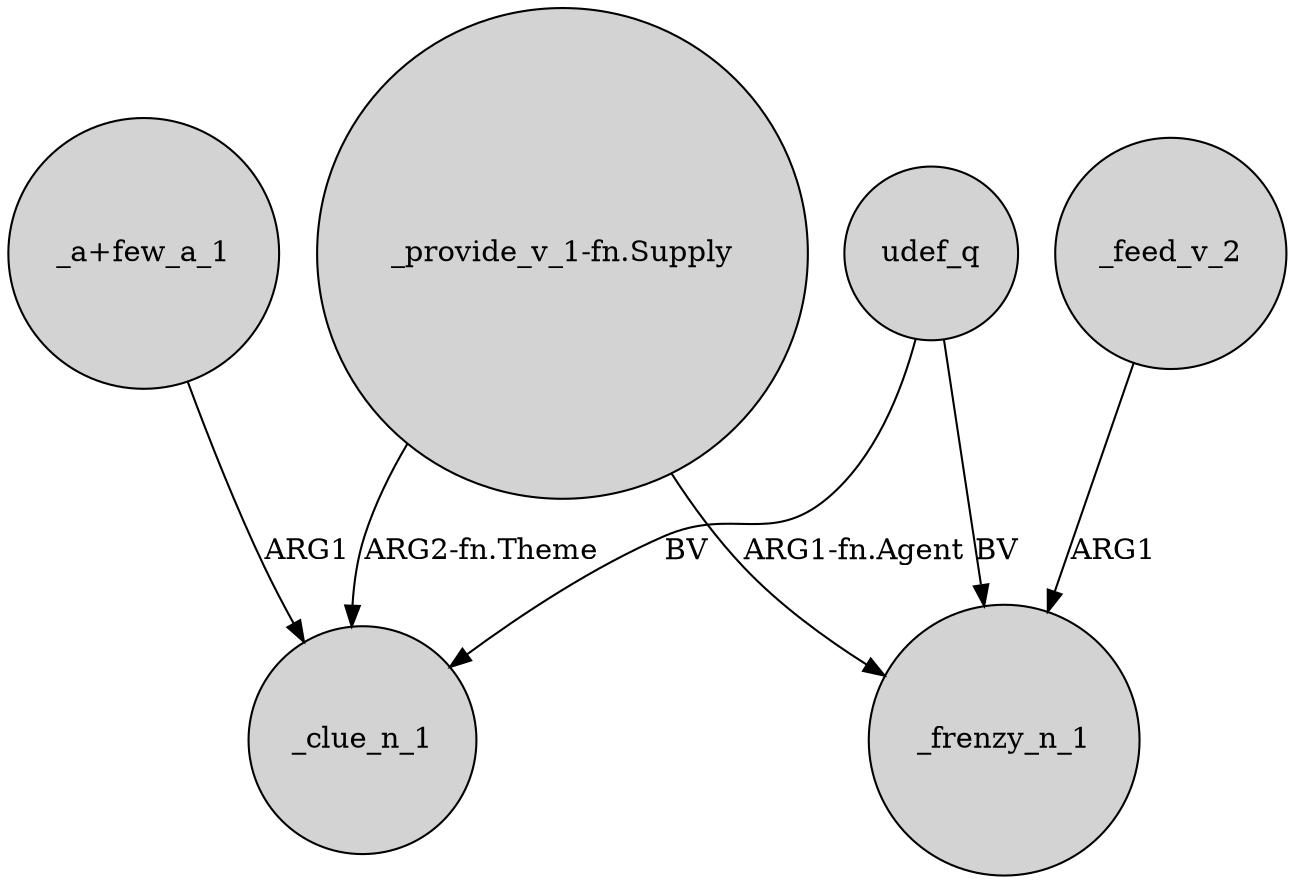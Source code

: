 digraph {
	node [shape=circle style=filled]
	"_provide_v_1-fn.Supply" -> _frenzy_n_1 [label="ARG1-fn.Agent"]
	udef_q -> _clue_n_1 [label=BV]
	"_a+few_a_1" -> _clue_n_1 [label=ARG1]
	udef_q -> _frenzy_n_1 [label=BV]
	_feed_v_2 -> _frenzy_n_1 [label=ARG1]
	"_provide_v_1-fn.Supply" -> _clue_n_1 [label="ARG2-fn.Theme"]
}
